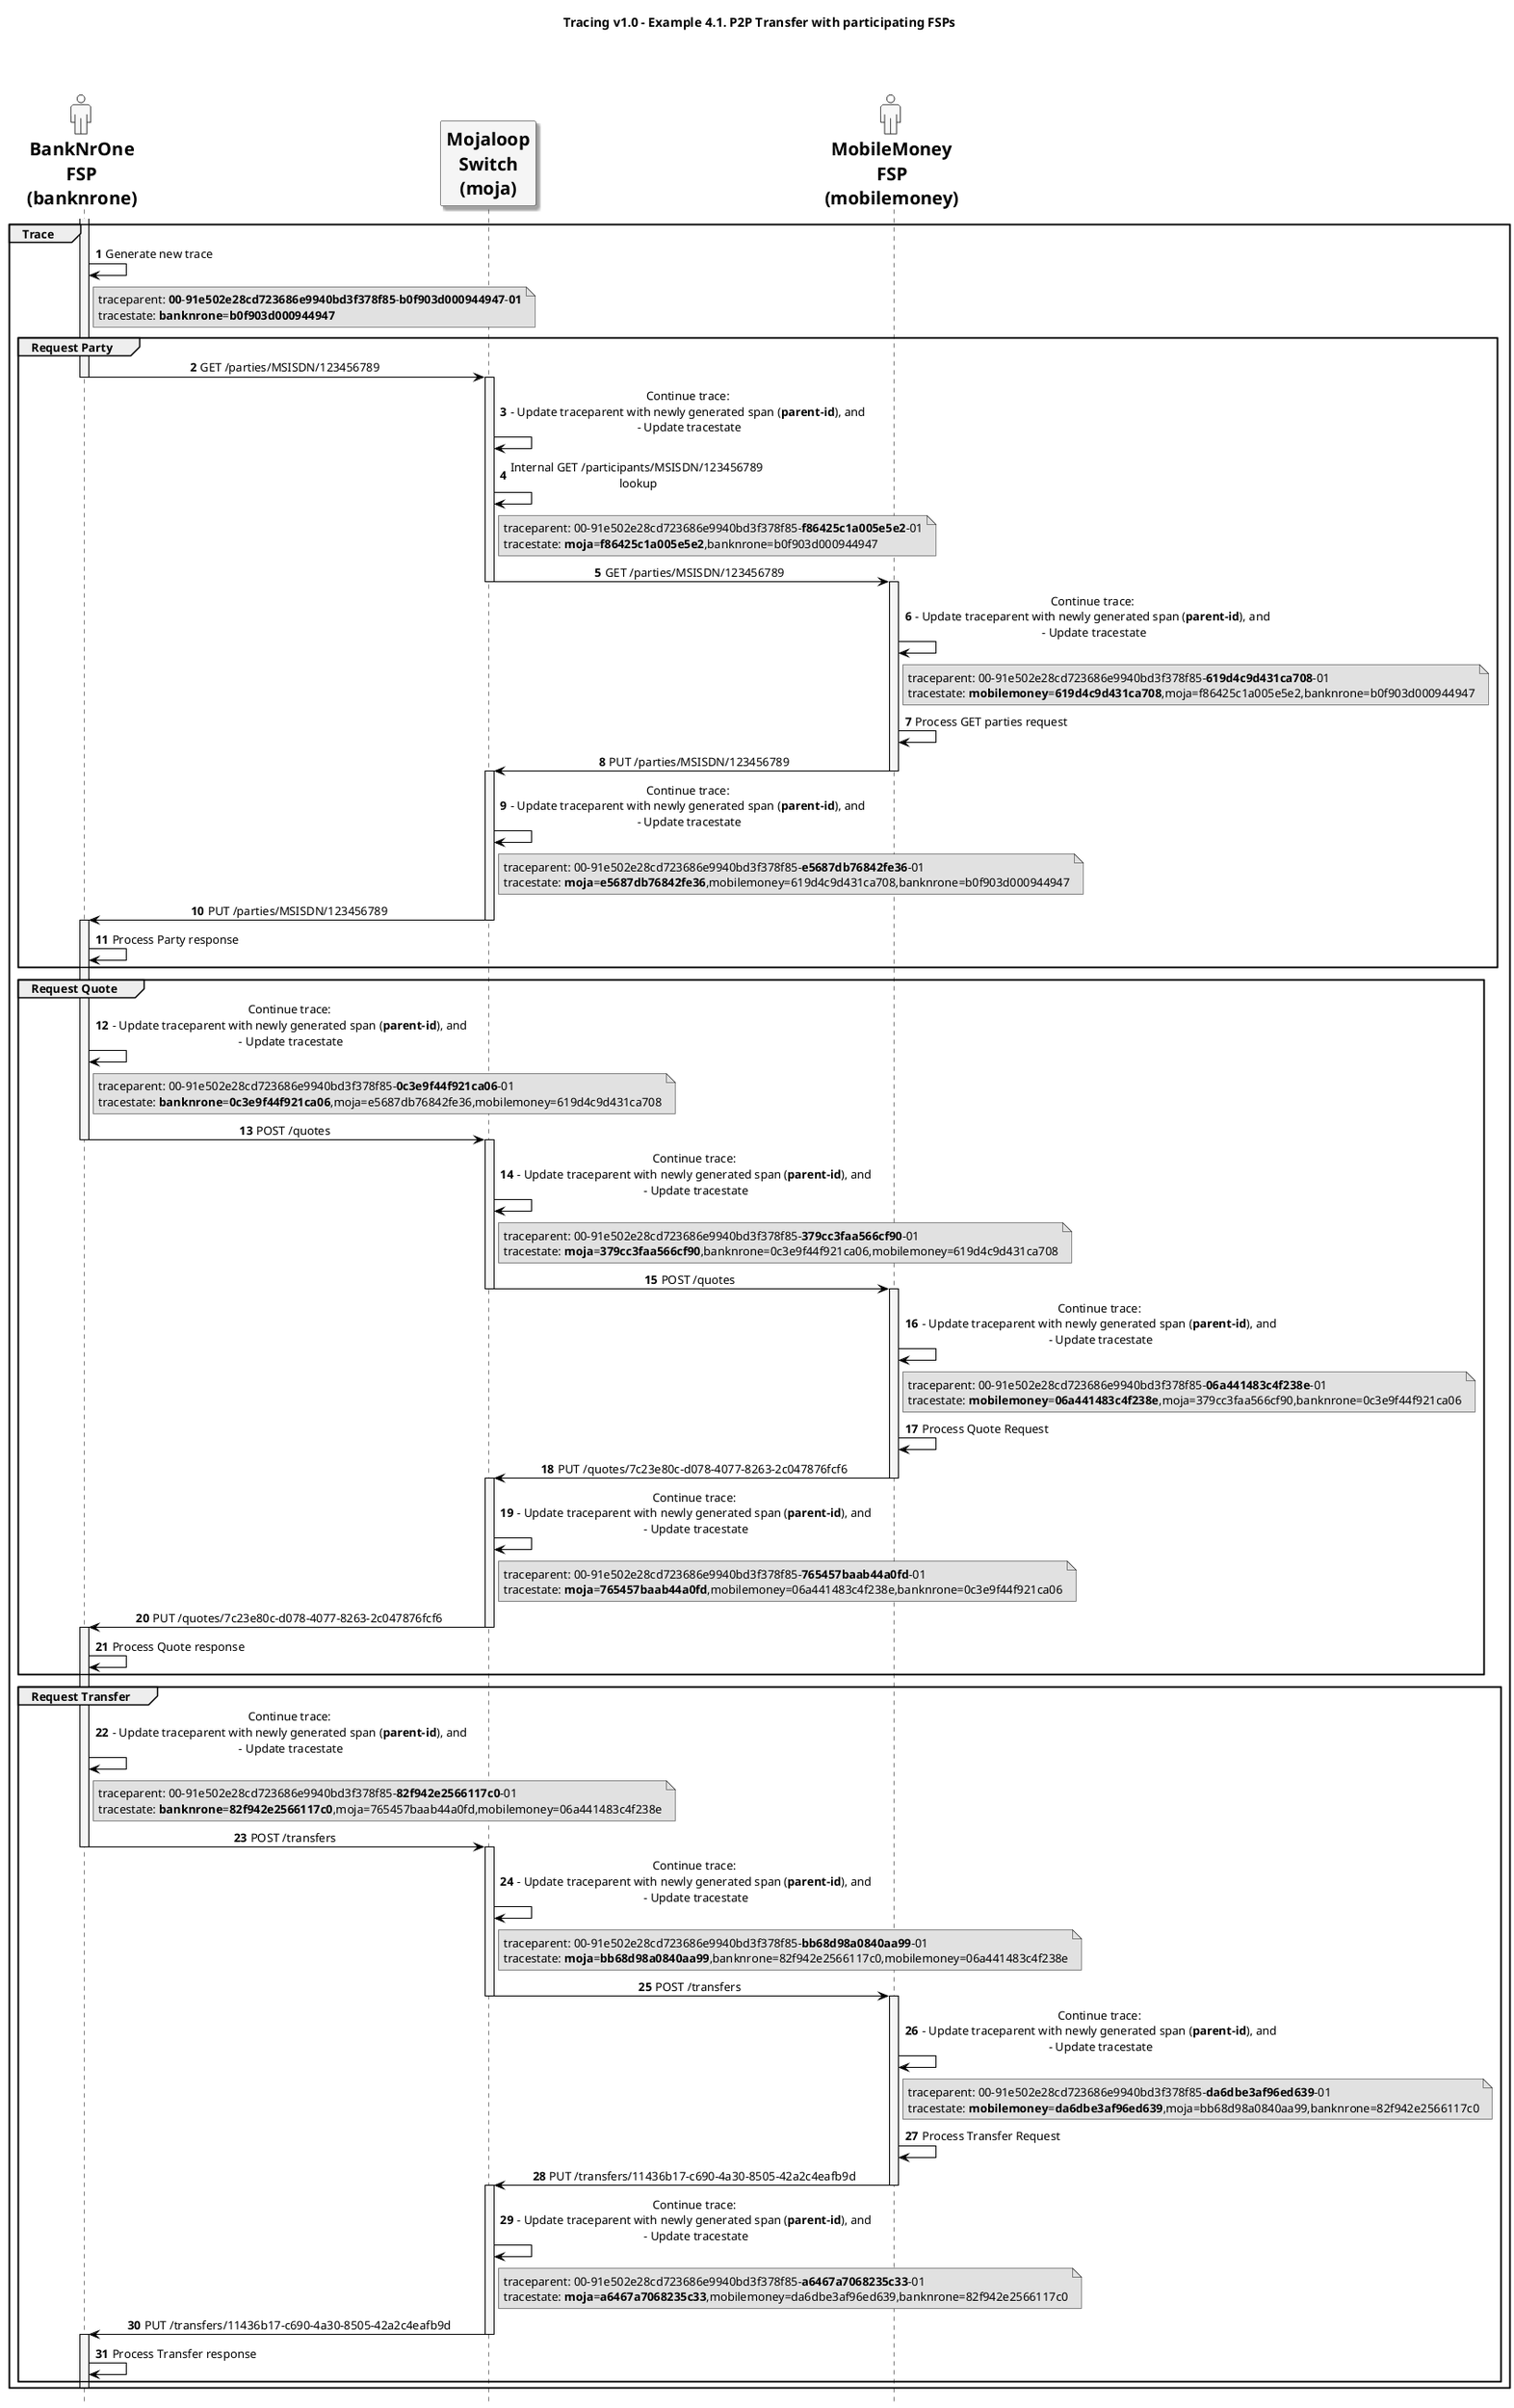 
/'*****
 License
 --------------
 Copyright © 2017 Bill & Melinda Gates Foundation
 The Mojaloop files are made available by the Bill & Melinda Gates Foundation under the Apache License, Version 2.0 (the "License") and you may not use these files except in compliance with the License. You may obtain a copy of the License at
 http://www.apache.org/licenses/LICENSE-2.0
 Unless required by applicable law or agreed to in writing, the Mojaloop files are distributed on an "AS IS" BASIS, WITHOUT WARRANTIES OR CONDITIONS OF ANY KIND, either express or implied. See the License for the specific language governing permissions and limitations under the License.
 Contributors
 --------------
 This is the official list of the Mojaloop project contributors for this file.
 Names of the original copyright holders (individuals or organizations)
 should be listed with a '*' in the first column. People who have
 contributed from an organization can be listed under the organization
 that actually holds the copyright for their contributions (see the
 Gates Foundation organization for an example). Those individuals should have
 their names indented and be marked with a '-'. Email address can be added
 optionally within square brackets <email>.
 * Gates Foundation
 - Name Surname <name.surname@gatesfoundation.com>

 * Miguel de Barros <miguel.debarros@modusbox.com>
 --------------
 ******'/

@startuml
' declate title
title Tracing v1.0 - Example 4.1. P2P Transfer with participating FSPs

autonumber

' define actor image
sprite $actor [25x48/16] {
  0000000000010000000000000
  0000000006CAC910000000000
  0000000095101292000000000
  0000000651000119000000000
  0000000B10000018400000000
  0000001A10000016600000000
  0000000B10000017510000000
  000000083100001A210000000
  0000000191000176110000000
  000000003A866A61100000000
  0000000000466211100000000
  0003333333334443333310000
  0088888888888888888892000
  0821111111111111111118200
  8311111111111111111111A00
  A111111111111111111111A20
  A111111111111111111111A20
  A111111111111111111111A20
  A111111111111111111111A20
  A111111111111111111111A20
  A111111111111111111111A20
  A111111111111111111111A20
  A111111111111111111111A20
  A111551111111111138111A20
  A111661111111111139111A20
  A211661111111111139111A20
  A211661111111111139111A20
  A211661111161111139111A20
  A2116611111A2111139111A20
  A2116611111A2111139111A20
  A2116611111A2111139111A20
  A7669611111A211113A666B20
  36669611111A211113A666610
  00016611111A2111139111110
  00006611111A2111139100000
  00006611111A2111139100000
  00006611111A2111139100000
  00006611111A2111139100000
  00006611111A2111139100000
  00006611111A2111139100000
  00006611111A2111139100000
  00006611111A2111139100000
  00006611111A2111139100000
  00006611111A2111139100000
  00006966666B7666679100000
  0000266666666666664100000
  0000000111111111111100000
  0000000000000000000000000
}

' declaring skinparam
skinparam sequenceMessageAlign center
skinparam shadowing false
skinparam defaultFontName Verdana
skinparam monochrome true
skinparam SequenceLifeLineBackgroundColor WhiteSmoke
skinparam SequenceLifeLineBorderColor Black
skinparam ActorFontStyle Bold
skinparam ActorFontSize 20
skinparam ParticipantFontStyle Bold
skinparam ParticipantFontSize 20
skinparam ParticipantBackgroundColor WhiteSmoke
skinparam ArrowColor Black

skinparam actor {
  Bordercolor none
  Backgroundcolor none
  shadowing false
}

skinparam participant {
  shadowing true
}

hide footbox

' Actor Keys:
'   actor - Payer DFSP, Payee DFSP
'   boundary - APIs/Interfaces, etc
'   collections - Kafka Topics
'   control - Kafka Consumers
'   entity - Database Access Objects
'   database - Database Persistance Store

' declare actors
actor "<$actor>\nBankNrOne\nFSP\n(banknrone)" as PAYER
participant "Mojaloop\nSwitch\n(moja)" as MOJA
actor "<$actor>\nMobileMoney\nFSP\n(mobilemoney)" as PAYEE

' start flow
group Trace
activate PAYER
PAYER -> PAYER: Generate new trace
note right of PAYER #yellow
    traceparent: **00**-**91e502e28cd723686e9940bd3f378f85**-**b0f903d000944947**-**01**
    tracestate: **banknrone**=**b0f903d000944947**
end note

group Request Party
    PAYER -> MOJA: GET /parties/MSISDN/123456789
    deactivate PAYER
        activate MOJA
        MOJA -> MOJA: Continue trace: \n- Update traceparent with newly generated span (**parent-id**), and \n- Update tracestate
        MOJA -> MOJA: Internal GET /participants/MSISDN/123456789 \nlookup
        note right of MOJA #yellow
            traceparent: 00-91e502e28cd723686e9940bd3f378f85-**f86425c1a005e5e2**-01
            tracestate: **moja**=**f86425c1a005e5e2**,banknrone=b0f903d000944947
        end note

        MOJA -> PAYEE: GET /parties/MSISDN/123456789
        deactivate MOJA
            activate PAYEE
            PAYEE -> PAYEE: Continue trace: \n- Update traceparent with newly generated span (**parent-id**), and \n- Update tracestate
            note right of PAYEE #yellow
                traceparent: 00-91e502e28cd723686e9940bd3f378f85-**619d4c9d431ca708**-01
                tracestate: **mobilemoney**=**619d4c9d431ca708**,moja=f86425c1a005e5e2,banknrone=b0f903d000944947
            end note

            PAYEE -> PAYEE: Process GET parties request

            PAYEE -> MOJA: PUT /parties/MSISDN/123456789
            deactivate PAYEE
                    activate MOJA
                    MOJA -> MOJA: Continue trace: \n- Update traceparent with newly generated span (**parent-id**), and \n- Update tracestate
                    note right of MOJA #yellow
                        traceparent: 00-91e502e28cd723686e9940bd3f378f85-**e5687db76842fe36**-01
                        tracestate: **moja**=**e5687db76842fe36**,mobilemoney=619d4c9d431ca708,banknrone=b0f903d000944947
                    end note

                MOJA -> PAYER: PUT /parties/MSISDN/123456789
                deactivate MOJA

        activate PAYER
        PAYER -> PAYER: Process Party response

end

group Request Quote
    PAYER -> PAYER: Continue trace: \n- Update traceparent with newly generated span (**parent-id**), and \n- Update tracestate
    note right of PAYER #yellow
        traceparent: 00-91e502e28cd723686e9940bd3f378f85-**0c3e9f44f921ca06**-01
        tracestate: **banknrone**=**0c3e9f44f921ca06**,moja=e5687db76842fe36,mobilemoney=619d4c9d431ca708
    end note

    PAYER -> MOJA: POST /quotes
    deactivate PAYER
        activate MOJA
        MOJA -> MOJA: Continue trace: \n- Update traceparent with newly generated span (**parent-id**), and \n- Update tracestate
        note right of MOJA #yellow
            traceparent: 00-91e502e28cd723686e9940bd3f378f85-**379cc3faa566cf90**-01
            tracestate: **moja**=**379cc3faa566cf90**,banknrone=0c3e9f44f921ca06,mobilemoney=619d4c9d431ca708
        end note

        MOJA -> PAYEE: POST /quotes
        deactivate MOJA
            activate PAYEE
            PAYEE -> PAYEE: Continue trace: \n- Update traceparent with newly generated span (**parent-id**), and \n- Update tracestate
            note right of PAYEE #yellow
                traceparent: 00-91e502e28cd723686e9940bd3f378f85-**06a441483c4f238e**-01
                tracestate: **mobilemoney**=**06a441483c4f238e**,moja=379cc3faa566cf90,banknrone=0c3e9f44f921ca06
            end note

            PAYEE -> PAYEE: Process Quote Request

            PAYEE -> MOJA: PUT /quotes/7c23e80c-d078-4077-8263-2c047876fcf6
            deactivate PAYEE
                    activate MOJA
                    MOJA -> MOJA: Continue trace: \n- Update traceparent with newly generated span (**parent-id**), and \n- Update tracestate
                    note right of MOJA #yellow
                        traceparent: 00-91e502e28cd723686e9940bd3f378f85-**765457baab44a0fd**-01
                        tracestate: **moja**=**765457baab44a0fd**,mobilemoney=06a441483c4f238e,banknrone=0c3e9f44f921ca06
                    end note

                MOJA -> PAYER: PUT /quotes/7c23e80c-d078-4077-8263-2c047876fcf6
                deactivate MOJA

        activate PAYER
        PAYER -> PAYER: Process Quote response
end

group Request Transfer
    PAYER -> PAYER: Continue trace: \n- Update traceparent with newly generated span (**parent-id**), and \n- Update tracestate
    note right of PAYER #yellow
        traceparent: 00-91e502e28cd723686e9940bd3f378f85-**82f942e2566117c0**-01
        tracestate: **banknrone**=**82f942e2566117c0**,moja=765457baab44a0fd,mobilemoney=06a441483c4f238e
    end note

    PAYER -> MOJA: POST /transfers
    deactivate PAYER
        activate MOJA
        MOJA -> MOJA: Continue trace: \n- Update traceparent with newly generated span (**parent-id**), and \n- Update tracestate
        note right of MOJA #yellow
            traceparent: 00-91e502e28cd723686e9940bd3f378f85-**bb68d98a0840aa99**-01
            tracestate: **moja**=**bb68d98a0840aa99**,banknrone=82f942e2566117c0,mobilemoney=06a441483c4f238e
        end note

        MOJA -> PAYEE: POST /transfers
        deactivate MOJA
            activate PAYEE
            PAYEE -> PAYEE: Continue trace: \n- Update traceparent with newly generated span (**parent-id**), and \n- Update tracestate
            note right of PAYEE #yellow
                traceparent: 00-91e502e28cd723686e9940bd3f378f85-**da6dbe3af96ed639**-01
                tracestate: **mobilemoney**=**da6dbe3af96ed639**,moja=bb68d98a0840aa99,banknrone=82f942e2566117c0
            end note

            PAYEE -> PAYEE: Process Transfer Request

            PAYEE -> MOJA: PUT /transfers/11436b17-c690-4a30-8505-42a2c4eafb9d
            deactivate PAYEE
                    activate MOJA
                    MOJA -> MOJA: Continue trace: \n- Update traceparent with newly generated span (**parent-id**), and \n- Update tracestate
                    note right of MOJA #yellow
                        traceparent: 00-91e502e28cd723686e9940bd3f378f85-**a6467a7068235c33**-01
                        tracestate: **moja**=**a6467a7068235c33**,mobilemoney=da6dbe3af96ed639,banknrone=82f942e2566117c0
                    end note

                MOJA -> PAYER: PUT /transfers/11436b17-c690-4a30-8505-42a2c4eafb9d
                deactivate MOJA

        activate PAYER
        PAYER -> PAYER: Process Transfer response
end
deactivate PAYER
end
@enduml
